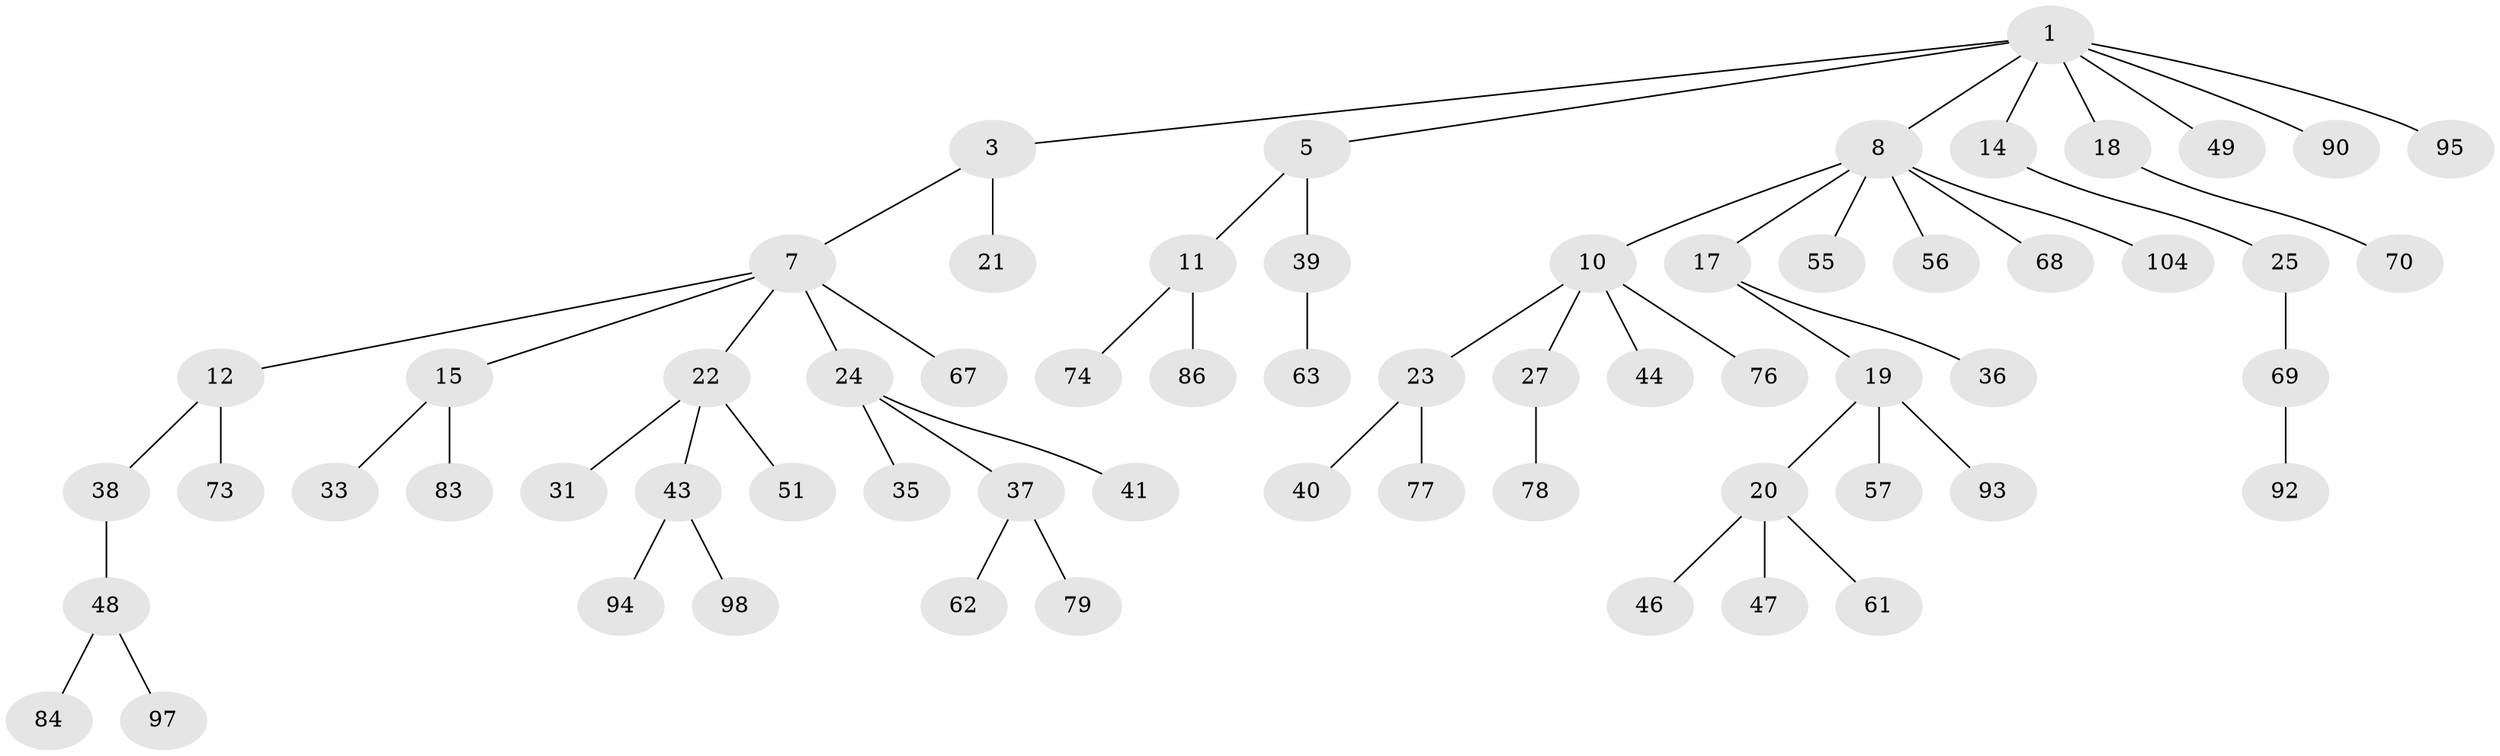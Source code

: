 // original degree distribution, {4: 0.0761904761904762, 6: 0.009523809523809525, 3: 0.17142857142857143, 2: 0.26666666666666666, 5: 0.009523809523809525, 7: 0.009523809523809525, 1: 0.45714285714285713}
// Generated by graph-tools (version 1.1) at 2025/19/03/04/25 18:19:03]
// undirected, 63 vertices, 62 edges
graph export_dot {
graph [start="1"]
  node [color=gray90,style=filled];
  1 [super="+2"];
  3 [super="+4+16"];
  5 [super="+6"];
  7 [super="+9"];
  8 [super="+53+99+52"];
  10 [super="+13"];
  11 [super="+58+65+54"];
  12 [super="+42+30"];
  14 [super="+71"];
  15 [super="+26"];
  17;
  18 [super="+50"];
  19;
  20;
  21;
  22 [super="+34+28"];
  23 [super="+89+32+59"];
  24;
  25;
  27 [super="+64+60"];
  31 [super="+80"];
  33;
  35;
  36;
  37;
  38;
  39;
  40 [super="+87+91"];
  41;
  43;
  44;
  46;
  47 [super="+85"];
  48;
  49;
  51;
  55 [super="+102"];
  56;
  57;
  61 [super="+66"];
  62 [super="+75"];
  63;
  67;
  68;
  69;
  70 [super="+101"];
  73;
  74;
  76 [super="+81"];
  77;
  78;
  79 [super="+82"];
  83;
  84;
  86;
  90;
  92;
  93;
  94;
  95;
  97;
  98;
  104;
  1 -- 3;
  1 -- 14;
  1 -- 95;
  1 -- 49;
  1 -- 18;
  1 -- 5;
  1 -- 8;
  1 -- 90;
  3 -- 21;
  3 -- 7;
  5 -- 11;
  5 -- 39;
  7 -- 22;
  7 -- 24;
  7 -- 67;
  7 -- 12;
  7 -- 15;
  8 -- 10;
  8 -- 17;
  8 -- 68;
  8 -- 104;
  8 -- 55;
  8 -- 56;
  10 -- 27;
  10 -- 44;
  10 -- 23;
  10 -- 76;
  11 -- 86;
  11 -- 74;
  12 -- 73;
  12 -- 38;
  14 -- 25;
  15 -- 33;
  15 -- 83;
  17 -- 19;
  17 -- 36;
  18 -- 70;
  19 -- 20;
  19 -- 57;
  19 -- 93;
  20 -- 46;
  20 -- 47;
  20 -- 61;
  22 -- 43;
  22 -- 51;
  22 -- 31;
  23 -- 40;
  23 -- 77;
  24 -- 35;
  24 -- 37;
  24 -- 41;
  25 -- 69;
  27 -- 78;
  37 -- 62;
  37 -- 79;
  38 -- 48;
  39 -- 63;
  43 -- 94;
  43 -- 98;
  48 -- 84;
  48 -- 97;
  69 -- 92;
}
